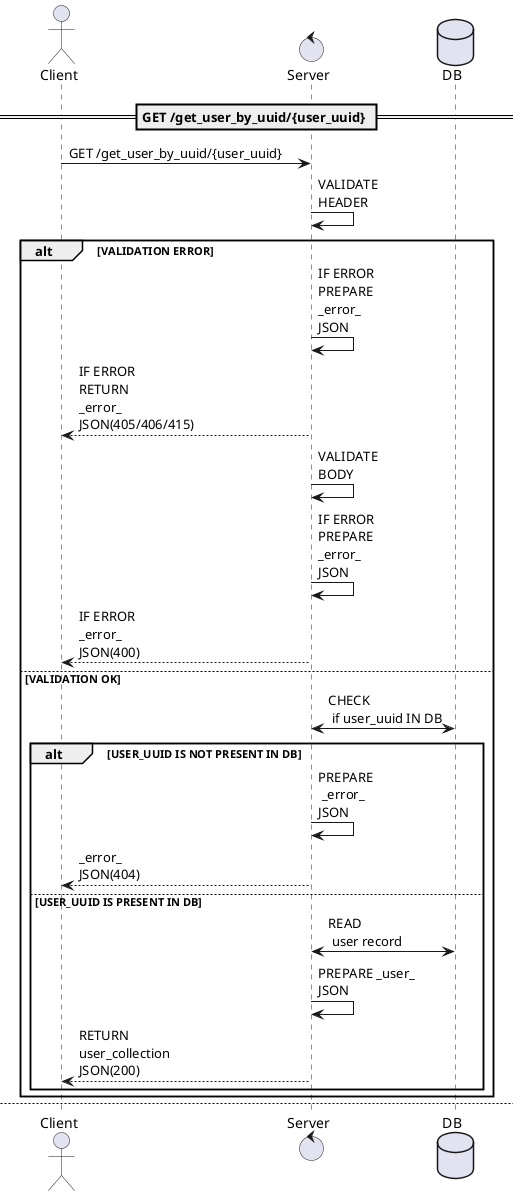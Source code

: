 @startuml
actor Client
control Server
database DB
== GET /get_user_by_uuid/{user_uuid} ==
Client -> Server: GET /get_user_by_uuid/{user_uuid}
Server -> Server: VALIDATE\nHEADER
alt VALIDATION ERROR
Server -> Server: IF ERROR\nPREPARE \n_error_ \nJSON
Server --> Client: IF ERROR\nRETURN\n_error_\nJSON(405/406/415)
Server -> Server: VALIDATE\nBODY
Server -> Server: IF ERROR\nPREPARE \n_error_ \nJSON
Server --> Client: IF ERROR\n_error_\nJSON(400)
else VALIDATION OK
Server <-> DB: CHECK\n if user_uuid IN DB
alt USER_UUID IS NOT PRESENT IN DB
Server -> Server: PREPARE\n _error_\nJSON
Server --> Client: _error_\nJSON(404)
else USER_UUID IS PRESENT IN DB
Server <-> DB: READ \n user record
Server -> Server: PREPARE _user_\nJSON
Server --> Client: RETURN\nuser_collection\nJSON(200)
end
end
newpage
== GET /get_user_by_email/{user_email} ==
Client -> Server: GET /get_user_by_email/{user_email}
Server -> Server: VALIDATE\nHEADER
alt VALIDATION ERROR
Server -> Server: IF ERROR\nPREPARE \n_error_ \nJSON
Server --> Client: IF ERROR\nRETURN\n_error_\nJSON(405/406/415)
Server -> Server: VALIDATE\nBODY
Server -> Server: IF ERROR\nPREPARE \n_error_ \nJSON
Server --> Client: IF ERROR\n_error_\nJSON(400)
else VALIDATION OK
Server <-> DB: CHECK\n if user_email IN DB
alt USER_EMAIL IS NOT PRESENT IN DB
Server -> Server: PREPARE\n _error_\nJSON
Server --> Client: _error_\nJSON(404)
else USER_EMAIL IS PRESENT IN DB
Server <-> DB: READ \n user record
Server -> Server: PREPARE _user_\nJSON
Server --> Client: RETURN\nuser_collection\nJSON(200)
end
end
newpage
== POST /post_user ==
Client -> Server: POST /post_user
Server -> Server: VALIDATE\nHEADER
alt VALIDATION ERROR
Server -> Server: IF ERROR\nPREPARE \n_error_ \nJSON
Server --> Client: IF ERROR\nRETURN\n_error_\nJSON(405/406/415)
Server -> Server: VALIDATE\nBODY
Server -> Server: IF ERROR\nPREPARE \n_error_ \nJSON
Server --> Client: IF ERROR\n_error_\nJSON(400)
else VALIDATION OK
Server -> Server: CALCULATE\nDIGEST
Server <-> DB: CHECK \nIS DIGEST IN DB
alt DIGEST IS PRESENT IN DB
Server <-> DB: READ present\n user record
Server -> Server: PREPARE _user_\nJSON
Server --> Client: _user_\nJSON (200)
else DIGEST IS NOT PRESENT IN DB
Server -> Server: PREPARE user\n object to save\n to DB
Server -> DB: WRITE user\n to DB
Server <-> DB: READ created\n user record
Server -> Server: PREPARE _user_\nJSON
Server --> Client: RETURN\nuser_collection\nJSON(201)
end
end
newpage
== PUT /update_user/{user_uuid} ==
Client -> Server: PUT /update_user/{user_uuid}
Server -> Server: VALIDATE\nHEADER
alt VALIDATION ERROR
Server -> Server: IF ERROR\nPREPARE \n_error_ \nJSON
Server --> Client: IF ERROR\nRETURN\n_error_\nJSON(405/406/415)
Server -> Server: VALIDATE\nBODY
Server -> Server: IF ERROR\nPREPARE \n_error_ \nJSON
Server --> Client: IF ERROR\n_error_\nJSON(400)
else VALIDATION OK
Server <-> DB: CHECK\n if user_uuid IN DB
alt USER_UUID IS NOT PRESENT IN DB
Server -> Server: PREPARE\n _error_\nJSON
Server --> Client: _error_\nJSON(404)
else USER_UUID IS PRESENT IN DB
Server -> Server: CALCULATE\nDIGEST
Server <-> DB: CHECK \nIS DIGEST IN DB
alt DIGEST IS PRESENT IN DB
Server <-> DB: READ present\n user record
Server -> Server: PREPARE _user_\nJSON
Server --> Client: _user_\nJSON (200)
else DIGEST IS NOT PRESENT IN DB
Server -> Server: PREPARE user\n object to update\n in DB
Server -> DB: WRITE user\n to DB
Server <-> DB: READ created\n user record
Server -> Server: PREPARE _user_\nJSON
Server --> Client: RETURN\users_collection\nJSON(200)
end
end
end
newpage
== DELETE /delete_user/{user_uuid} ==
Client -> Server: DELETE /delete_user/{user_uuid}
Server -> Server: VALIDATE\nHEADER
alt VALIDATION ERROR
Server -> Server: IF ERROR\nPREPARE \n_error_ \nJSON
Server --> Client: IF ERROR\nRETURN\n_error_\nJSON(405)
else VALIDATION OK
Server <-> DB: CHECK\n if user_uuid IN DB
alt USER IS NOT PRESENT IN DB
Server -> Server: PREPARE\n _error_\nJSON
Server --> Client: _error_\nJSON(404)
else USER IS PRESENT IN DB
Server <-> DB: DELETE record
Server --> Client: RETURN No Content (204)
end
end
@enduml